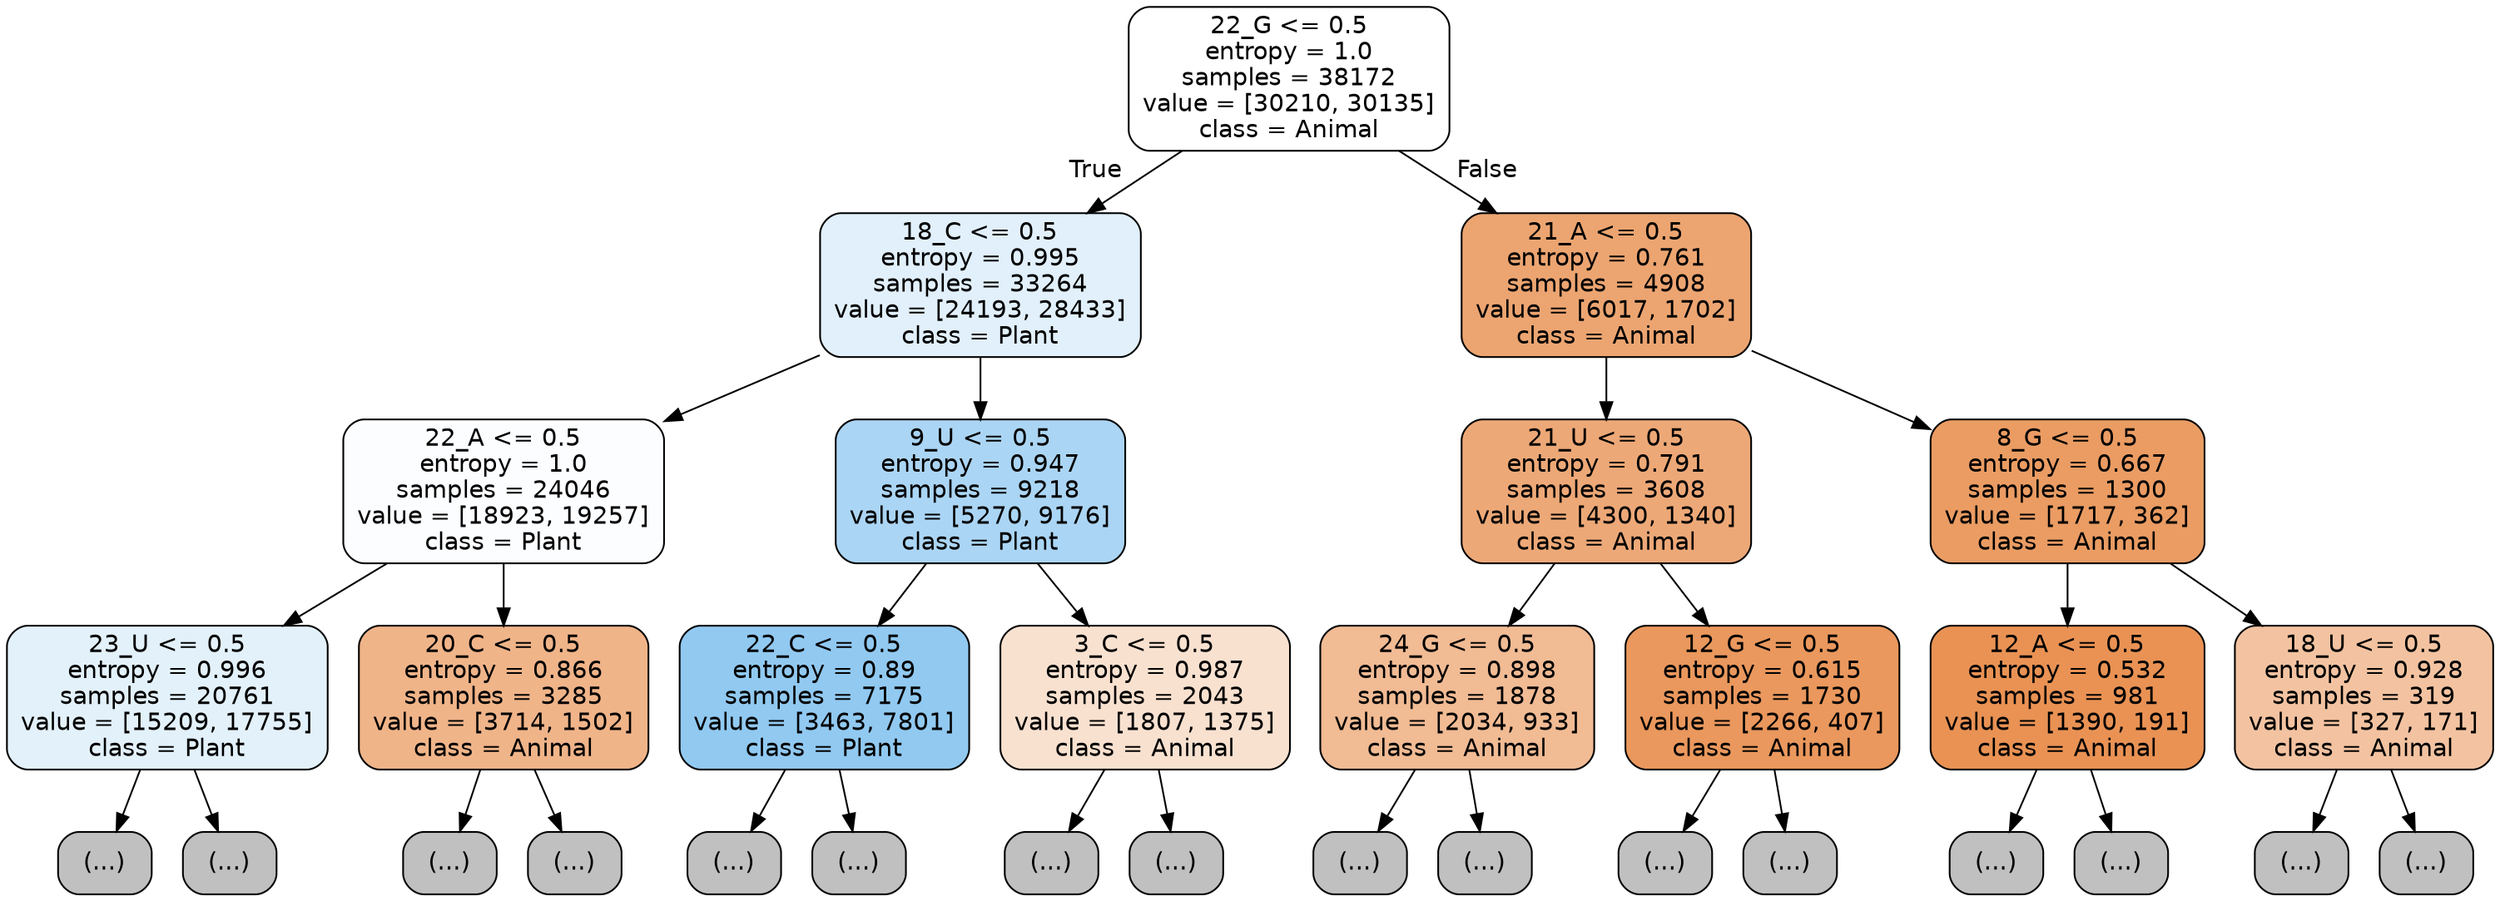 digraph Tree {
node [shape=box, style="filled, rounded", color="black", fontname="helvetica"] ;
edge [fontname="helvetica"] ;
0 [label="22_G <= 0.5\nentropy = 1.0\nsamples = 38172\nvalue = [30210, 30135]\nclass = Animal", fillcolor="#ffffff"] ;
1 [label="18_C <= 0.5\nentropy = 0.995\nsamples = 33264\nvalue = [24193, 28433]\nclass = Plant", fillcolor="#e1f0fb"] ;
0 -> 1 [labeldistance=2.5, labelangle=45, headlabel="True"] ;
2 [label="22_A <= 0.5\nentropy = 1.0\nsamples = 24046\nvalue = [18923, 19257]\nclass = Plant", fillcolor="#fcfdff"] ;
1 -> 2 ;
3 [label="23_U <= 0.5\nentropy = 0.996\nsamples = 20761\nvalue = [15209, 17755]\nclass = Plant", fillcolor="#e3f1fb"] ;
2 -> 3 ;
4 [label="(...)", fillcolor="#C0C0C0"] ;
3 -> 4 ;
9489 [label="(...)", fillcolor="#C0C0C0"] ;
3 -> 9489 ;
9756 [label="20_C <= 0.5\nentropy = 0.866\nsamples = 3285\nvalue = [3714, 1502]\nclass = Animal", fillcolor="#f0b489"] ;
2 -> 9756 ;
9757 [label="(...)", fillcolor="#C0C0C0"] ;
9756 -> 9757 ;
10914 [label="(...)", fillcolor="#C0C0C0"] ;
9756 -> 10914 ;
11237 [label="9_U <= 0.5\nentropy = 0.947\nsamples = 9218\nvalue = [5270, 9176]\nclass = Plant", fillcolor="#abd5f4"] ;
1 -> 11237 ;
11238 [label="22_C <= 0.5\nentropy = 0.89\nsamples = 7175\nvalue = [3463, 7801]\nclass = Plant", fillcolor="#91c9f1"] ;
11237 -> 11238 ;
11239 [label="(...)", fillcolor="#C0C0C0"] ;
11238 -> 11239 ;
13216 [label="(...)", fillcolor="#C0C0C0"] ;
11238 -> 13216 ;
13513 [label="3_C <= 0.5\nentropy = 0.987\nsamples = 2043\nvalue = [1807, 1375]\nclass = Animal", fillcolor="#f9e1d0"] ;
11237 -> 13513 ;
13514 [label="(...)", fillcolor="#C0C0C0"] ;
13513 -> 13514 ;
14285 [label="(...)", fillcolor="#C0C0C0"] ;
13513 -> 14285 ;
14458 [label="21_A <= 0.5\nentropy = 0.761\nsamples = 4908\nvalue = [6017, 1702]\nclass = Animal", fillcolor="#eca571"] ;
0 -> 14458 [labeldistance=2.5, labelangle=-45, headlabel="False"] ;
14459 [label="21_U <= 0.5\nentropy = 0.791\nsamples = 3608\nvalue = [4300, 1340]\nclass = Animal", fillcolor="#eda877"] ;
14458 -> 14459 ;
14460 [label="24_G <= 0.5\nentropy = 0.898\nsamples = 1878\nvalue = [2034, 933]\nclass = Animal", fillcolor="#f1bb94"] ;
14459 -> 14460 ;
14461 [label="(...)", fillcolor="#C0C0C0"] ;
14460 -> 14461 ;
15364 [label="(...)", fillcolor="#C0C0C0"] ;
14460 -> 15364 ;
15425 [label="12_G <= 0.5\nentropy = 0.615\nsamples = 1730\nvalue = [2266, 407]\nclass = Animal", fillcolor="#ea985d"] ;
14459 -> 15425 ;
15426 [label="(...)", fillcolor="#C0C0C0"] ;
15425 -> 15426 ;
15857 [label="(...)", fillcolor="#C0C0C0"] ;
15425 -> 15857 ;
16020 [label="8_G <= 0.5\nentropy = 0.667\nsamples = 1300\nvalue = [1717, 362]\nclass = Animal", fillcolor="#ea9c63"] ;
14458 -> 16020 ;
16021 [label="12_A <= 0.5\nentropy = 0.532\nsamples = 981\nvalue = [1390, 191]\nclass = Animal", fillcolor="#e99254"] ;
16020 -> 16021 ;
16022 [label="(...)", fillcolor="#C0C0C0"] ;
16021 -> 16022 ;
16251 [label="(...)", fillcolor="#C0C0C0"] ;
16021 -> 16251 ;
16350 [label="18_U <= 0.5\nentropy = 0.928\nsamples = 319\nvalue = [327, 171]\nclass = Animal", fillcolor="#f3c3a1"] ;
16020 -> 16350 ;
16351 [label="(...)", fillcolor="#C0C0C0"] ;
16350 -> 16351 ;
16452 [label="(...)", fillcolor="#C0C0C0"] ;
16350 -> 16452 ;
}